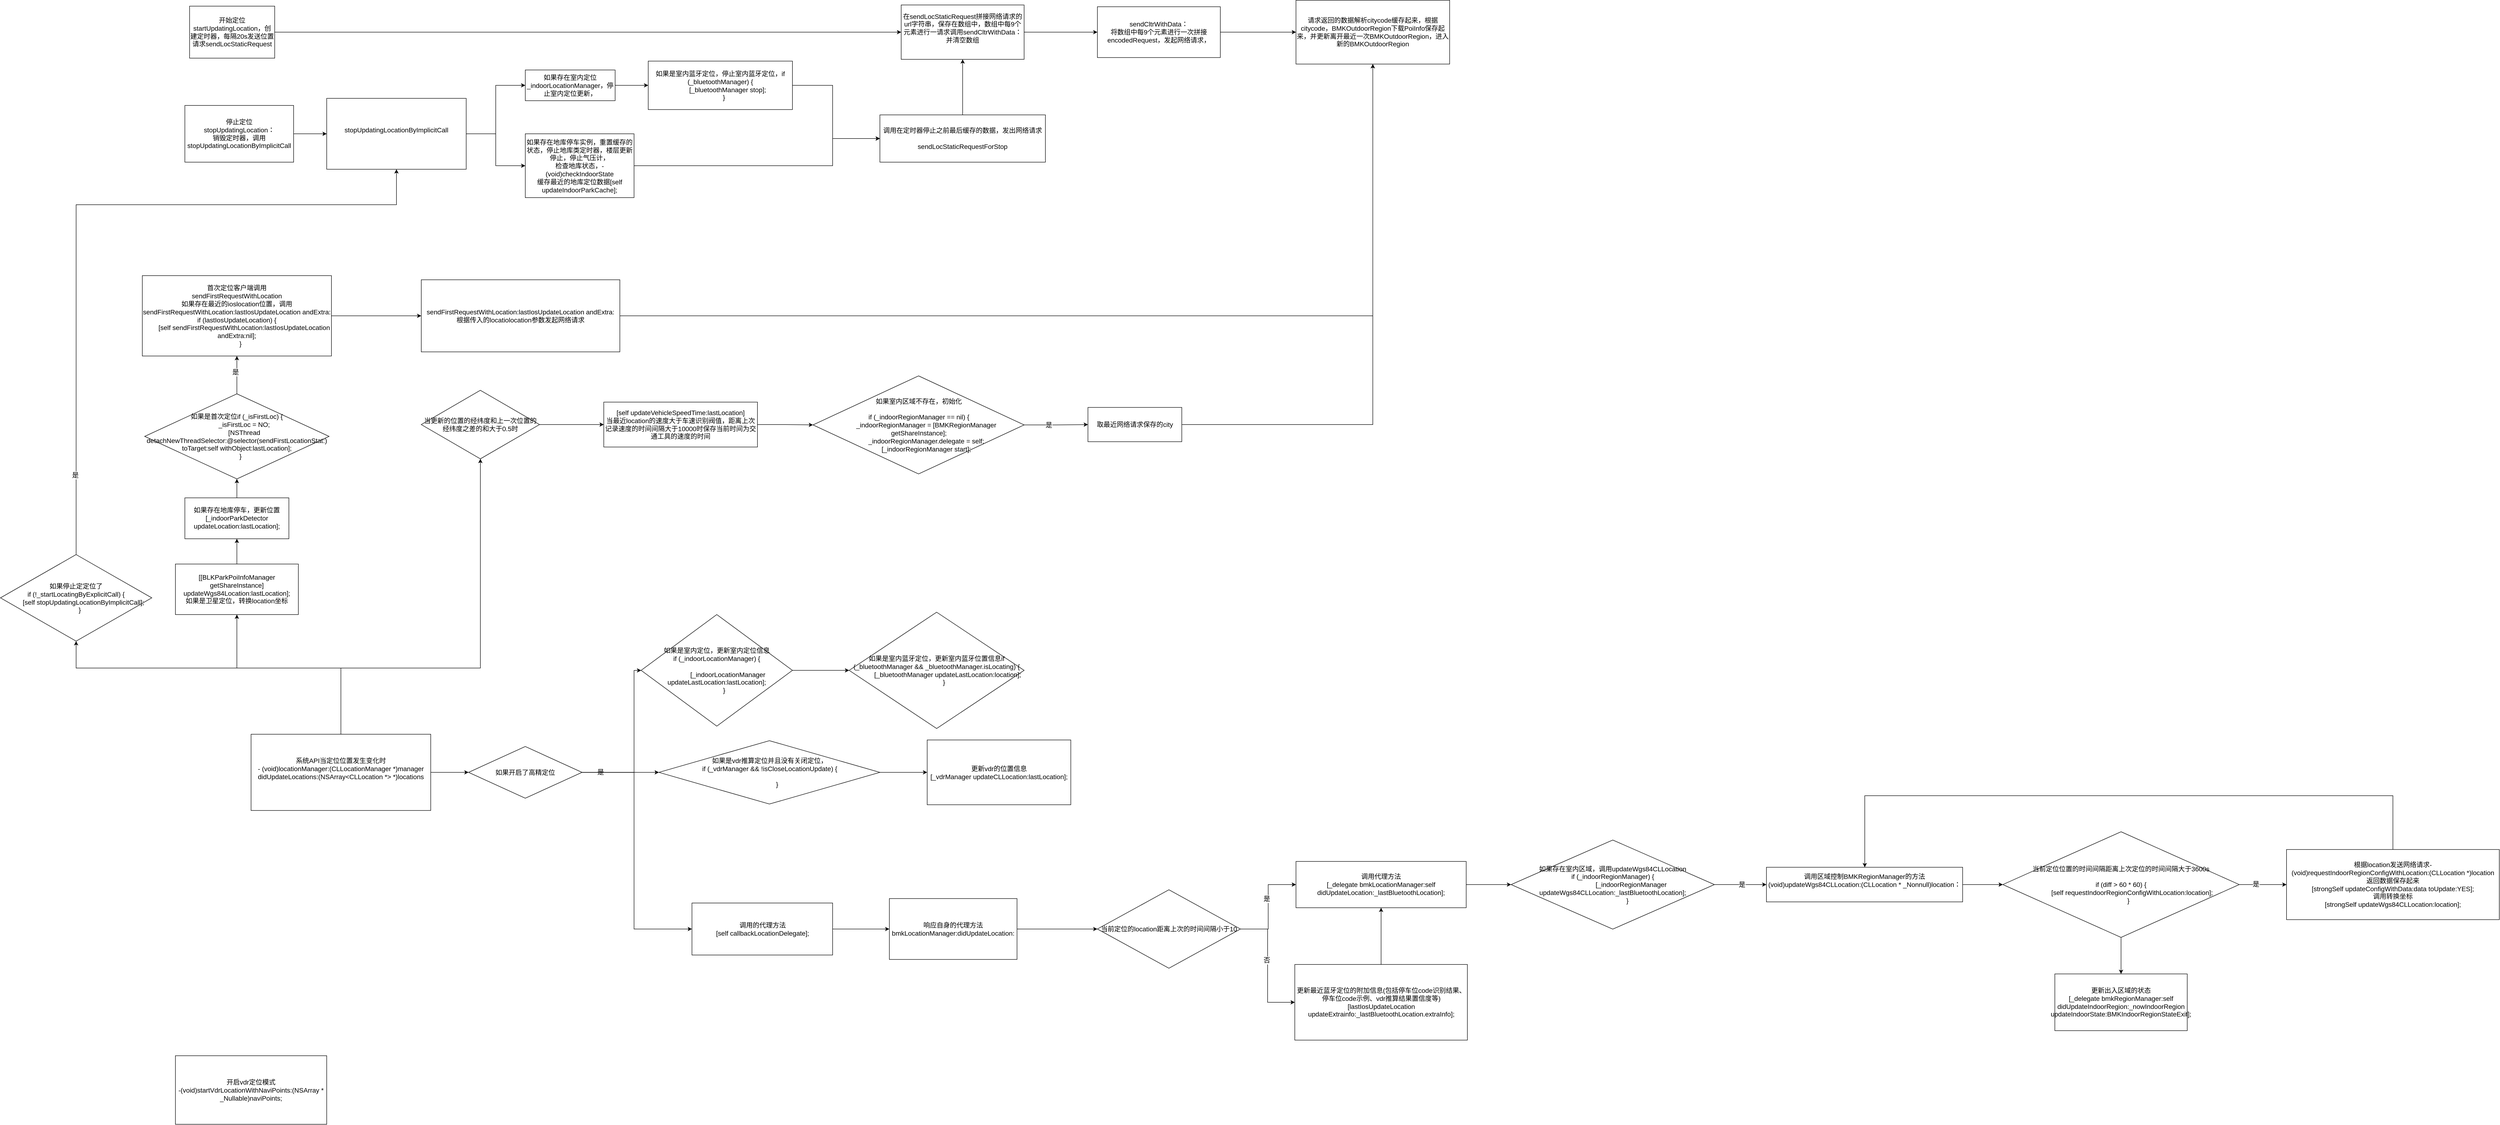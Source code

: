 <mxfile version="20.4.0" type="github">
  <diagram id="C5RBs43oDa-KdzZeNtuy" name="Page-1">
    <mxGraphModel dx="1914" dy="681" grid="1" gridSize="10" guides="1" tooltips="1" connect="1" arrows="1" fold="1" page="1" pageScale="1" pageWidth="827" pageHeight="1169" math="0" shadow="0">
      <root>
        <mxCell id="WIyWlLk6GJQsqaUBKTNV-0" />
        <mxCell id="WIyWlLk6GJQsqaUBKTNV-1" parent="WIyWlLk6GJQsqaUBKTNV-0" />
        <mxCell id="EPskbmEzv3JA4iDegfrs-3" value="" style="edgeStyle=orthogonalEdgeStyle;rounded=0;orthogonalLoop=1;jettySize=auto;html=1;" edge="1" parent="WIyWlLk6GJQsqaUBKTNV-1" source="EPskbmEzv3JA4iDegfrs-0" target="EPskbmEzv3JA4iDegfrs-2">
          <mxGeometry relative="1" as="geometry" />
        </mxCell>
        <mxCell id="EPskbmEzv3JA4iDegfrs-0" value="开始定位startUpdatingLocation，创建定时器，每隔20s发送位置请求sendLocStaticRequest" style="rounded=0;whiteSpace=wrap;fontSize=14;" vertex="1" parent="WIyWlLk6GJQsqaUBKTNV-1">
          <mxGeometry x="40" y="180" width="180" height="110" as="geometry" />
        </mxCell>
        <mxCell id="EPskbmEzv3JA4iDegfrs-19" value="" style="edgeStyle=orthogonalEdgeStyle;rounded=0;orthogonalLoop=1;jettySize=auto;html=1;fontSize=14;" edge="1" parent="WIyWlLk6GJQsqaUBKTNV-1" source="EPskbmEzv3JA4iDegfrs-2" target="EPskbmEzv3JA4iDegfrs-18">
          <mxGeometry relative="1" as="geometry" />
        </mxCell>
        <mxCell id="EPskbmEzv3JA4iDegfrs-2" value="在sendLocStaticRequest拼接网络请求的url字符串，保存在数组中，数组中每9个元素进行一请求调用sendCltrWithData：并清空数组&#xa;" style="whiteSpace=wrap;rounded=0;fontSize=14;" vertex="1" parent="WIyWlLk6GJQsqaUBKTNV-1">
          <mxGeometry x="1545" y="177.5" width="260" height="115" as="geometry" />
        </mxCell>
        <mxCell id="EPskbmEzv3JA4iDegfrs-7" value="" style="edgeStyle=orthogonalEdgeStyle;rounded=0;orthogonalLoop=1;jettySize=auto;html=1;fontSize=14;" edge="1" parent="WIyWlLk6GJQsqaUBKTNV-1" source="EPskbmEzv3JA4iDegfrs-4" target="EPskbmEzv3JA4iDegfrs-6">
          <mxGeometry relative="1" as="geometry" />
        </mxCell>
        <mxCell id="EPskbmEzv3JA4iDegfrs-4" value="停止定位&#xa;stopUpdatingLocation：&#xa;销毁定时器，调用stopUpdatingLocationByImplicitCall" style="rounded=0;whiteSpace=wrap;fontSize=14;" vertex="1" parent="WIyWlLk6GJQsqaUBKTNV-1">
          <mxGeometry x="30" y="390" width="230" height="120" as="geometry" />
        </mxCell>
        <mxCell id="EPskbmEzv3JA4iDegfrs-9" value="" style="edgeStyle=orthogonalEdgeStyle;rounded=0;orthogonalLoop=1;jettySize=auto;html=1;fontSize=14;" edge="1" parent="WIyWlLk6GJQsqaUBKTNV-1" source="EPskbmEzv3JA4iDegfrs-6" target="EPskbmEzv3JA4iDegfrs-8">
          <mxGeometry relative="1" as="geometry" />
        </mxCell>
        <mxCell id="EPskbmEzv3JA4iDegfrs-13" value="" style="edgeStyle=orthogonalEdgeStyle;rounded=0;orthogonalLoop=1;jettySize=auto;html=1;fontSize=14;" edge="1" parent="WIyWlLk6GJQsqaUBKTNV-1" source="EPskbmEzv3JA4iDegfrs-6" target="EPskbmEzv3JA4iDegfrs-12">
          <mxGeometry relative="1" as="geometry" />
        </mxCell>
        <mxCell id="EPskbmEzv3JA4iDegfrs-6" value="stopUpdatingLocationByImplicitCall&#xa;" style="whiteSpace=wrap;fontSize=14;rounded=0;" vertex="1" parent="WIyWlLk6GJQsqaUBKTNV-1">
          <mxGeometry x="330" y="375" width="295" height="150" as="geometry" />
        </mxCell>
        <mxCell id="EPskbmEzv3JA4iDegfrs-11" value="" style="edgeStyle=orthogonalEdgeStyle;rounded=0;orthogonalLoop=1;jettySize=auto;html=1;fontSize=14;" edge="1" parent="WIyWlLk6GJQsqaUBKTNV-1" source="EPskbmEzv3JA4iDegfrs-8" target="EPskbmEzv3JA4iDegfrs-10">
          <mxGeometry relative="1" as="geometry" />
        </mxCell>
        <mxCell id="EPskbmEzv3JA4iDegfrs-8" value="如果存在室内定位_indoorLocationManager，停止室内定位更新，" style="whiteSpace=wrap;html=1;fontSize=14;rounded=0;" vertex="1" parent="WIyWlLk6GJQsqaUBKTNV-1">
          <mxGeometry x="750" y="315" width="190" height="65" as="geometry" />
        </mxCell>
        <mxCell id="EPskbmEzv3JA4iDegfrs-17" style="edgeStyle=orthogonalEdgeStyle;rounded=0;orthogonalLoop=1;jettySize=auto;html=1;entryX=0;entryY=0.5;entryDx=0;entryDy=0;fontSize=14;" edge="1" parent="WIyWlLk6GJQsqaUBKTNV-1" source="EPskbmEzv3JA4iDegfrs-10" target="EPskbmEzv3JA4iDegfrs-14">
          <mxGeometry relative="1" as="geometry">
            <Array as="points">
              <mxPoint x="1400" y="348" />
              <mxPoint x="1400" y="460" />
            </Array>
          </mxGeometry>
        </mxCell>
        <mxCell id="EPskbmEzv3JA4iDegfrs-10" value="如果是室内蓝牙定位，停止室内蓝牙定位，if (_bluetoothManager) {&lt;br style=&quot;padding: 0px; margin: 0px;&quot;&gt;&amp;nbsp; &amp;nbsp; &amp;nbsp; &amp;nbsp; [_bluetoothManager stop];&lt;br style=&quot;padding: 0px; margin: 0px;&quot;&gt;&amp;nbsp; &amp;nbsp; }" style="whiteSpace=wrap;html=1;fontSize=14;rounded=0;" vertex="1" parent="WIyWlLk6GJQsqaUBKTNV-1">
          <mxGeometry x="1010" y="296.25" width="305" height="102.5" as="geometry" />
        </mxCell>
        <mxCell id="EPskbmEzv3JA4iDegfrs-16" style="edgeStyle=orthogonalEdgeStyle;rounded=0;orthogonalLoop=1;jettySize=auto;html=1;entryX=0;entryY=0.5;entryDx=0;entryDy=0;fontSize=14;" edge="1" parent="WIyWlLk6GJQsqaUBKTNV-1" source="EPskbmEzv3JA4iDegfrs-12" target="EPskbmEzv3JA4iDegfrs-14">
          <mxGeometry relative="1" as="geometry">
            <Array as="points">
              <mxPoint x="1400" y="518" />
              <mxPoint x="1400" y="460" />
            </Array>
          </mxGeometry>
        </mxCell>
        <mxCell id="EPskbmEzv3JA4iDegfrs-12" value="如果存在地库停车实例，重置缓存的状态，停止地库类定时器，楼层更新停止，停止气压计，&#xa;检查地库状态，-(void)checkIndoorState&#xa;缓存最近的地库定位数据[self updateIndoorParkCache];" style="whiteSpace=wrap;fontSize=14;rounded=0;" vertex="1" parent="WIyWlLk6GJQsqaUBKTNV-1">
          <mxGeometry x="750" y="450" width="230" height="135" as="geometry" />
        </mxCell>
        <mxCell id="EPskbmEzv3JA4iDegfrs-20" style="edgeStyle=orthogonalEdgeStyle;rounded=0;orthogonalLoop=1;jettySize=auto;html=1;fontSize=14;" edge="1" parent="WIyWlLk6GJQsqaUBKTNV-1" source="EPskbmEzv3JA4iDegfrs-14" target="EPskbmEzv3JA4iDegfrs-2">
          <mxGeometry relative="1" as="geometry" />
        </mxCell>
        <mxCell id="EPskbmEzv3JA4iDegfrs-14" value="调用在定时器停止之前最后缓存的数据，发出网络请求&#xa;&#xa;sendLocStaticRequestForStop" style="whiteSpace=wrap;fontSize=14;rounded=0;" vertex="1" parent="WIyWlLk6GJQsqaUBKTNV-1">
          <mxGeometry x="1500" y="410" width="350" height="100" as="geometry" />
        </mxCell>
        <mxCell id="EPskbmEzv3JA4iDegfrs-25" value="" style="edgeStyle=orthogonalEdgeStyle;rounded=0;orthogonalLoop=1;jettySize=auto;html=1;fontSize=14;" edge="1" parent="WIyWlLk6GJQsqaUBKTNV-1" source="EPskbmEzv3JA4iDegfrs-18" target="EPskbmEzv3JA4iDegfrs-24">
          <mxGeometry relative="1" as="geometry" />
        </mxCell>
        <mxCell id="EPskbmEzv3JA4iDegfrs-18" value="sendCltrWithData：&#xa;将数组中每9个元素进行一次拼接encodedRequest，发起网络请求，" style="whiteSpace=wrap;fontSize=14;rounded=0;" vertex="1" parent="WIyWlLk6GJQsqaUBKTNV-1">
          <mxGeometry x="1960" y="181.25" width="260" height="107.5" as="geometry" />
        </mxCell>
        <mxCell id="EPskbmEzv3JA4iDegfrs-23" value="" style="edgeStyle=orthogonalEdgeStyle;rounded=0;orthogonalLoop=1;jettySize=auto;html=1;fontSize=14;" edge="1" parent="WIyWlLk6GJQsqaUBKTNV-1" source="EPskbmEzv3JA4iDegfrs-21" target="EPskbmEzv3JA4iDegfrs-22">
          <mxGeometry relative="1" as="geometry" />
        </mxCell>
        <mxCell id="EPskbmEzv3JA4iDegfrs-21" value="首次定位客户端调用&#xa;sendFirstRequestWithLocation&#xa;如果存在最近的ioslocation位置，调用sendFirstRequestWithLocation:lastIosUpdateLocation andExtra:&#xa;if (lastIosUpdateLocation) {&#xa;        [self sendFirstRequestWithLocation:lastIosUpdateLocation andExtra:nil];&#xa;    }" style="rounded=0;whiteSpace=wrap;fontSize=14;" vertex="1" parent="WIyWlLk6GJQsqaUBKTNV-1">
          <mxGeometry x="-60" y="750" width="400" height="170" as="geometry" />
        </mxCell>
        <mxCell id="EPskbmEzv3JA4iDegfrs-26" style="edgeStyle=orthogonalEdgeStyle;rounded=0;orthogonalLoop=1;jettySize=auto;html=1;fontSize=14;entryX=0.5;entryY=1;entryDx=0;entryDy=0;" edge="1" parent="WIyWlLk6GJQsqaUBKTNV-1" source="EPskbmEzv3JA4iDegfrs-22" target="EPskbmEzv3JA4iDegfrs-24">
          <mxGeometry relative="1" as="geometry">
            <mxPoint x="2140" y="320" as="targetPoint" />
          </mxGeometry>
        </mxCell>
        <mxCell id="EPskbmEzv3JA4iDegfrs-22" value="sendFirstRequestWithLocation:lastIosUpdateLocation andExtra:&lt;br&gt;根据传入的locatiolocation参数发起网络请求" style="whiteSpace=wrap;html=1;fontSize=14;rounded=0;" vertex="1" parent="WIyWlLk6GJQsqaUBKTNV-1">
          <mxGeometry x="530" y="758.75" width="420" height="152.5" as="geometry" />
        </mxCell>
        <mxCell id="EPskbmEzv3JA4iDegfrs-24" value="请求返回的数据解析citycode缓存起来，根据citycode，BMKOutdoorRegion下载PoiInfo保存起来，并更新离开最近一次BMKOutdoorRegion，进入新的BMKOutdoorRegion" style="whiteSpace=wrap;html=1;fontSize=14;rounded=0;" vertex="1" parent="WIyWlLk6GJQsqaUBKTNV-1">
          <mxGeometry x="2380" y="167.5" width="325" height="135" as="geometry" />
        </mxCell>
        <mxCell id="EPskbmEzv3JA4iDegfrs-31" value="" style="edgeStyle=orthogonalEdgeStyle;rounded=0;orthogonalLoop=1;jettySize=auto;html=1;fontSize=14;" edge="1" parent="WIyWlLk6GJQsqaUBKTNV-1" source="EPskbmEzv3JA4iDegfrs-27" target="EPskbmEzv3JA4iDegfrs-30">
          <mxGeometry relative="1" as="geometry">
            <Array as="points">
              <mxPoint x="360" y="1580" />
              <mxPoint x="655" y="1580" />
            </Array>
          </mxGeometry>
        </mxCell>
        <mxCell id="EPskbmEzv3JA4iDegfrs-44" value="" style="edgeStyle=orthogonalEdgeStyle;rounded=0;orthogonalLoop=1;jettySize=auto;html=1;fontSize=14;" edge="1" parent="WIyWlLk6GJQsqaUBKTNV-1" source="EPskbmEzv3JA4iDegfrs-27" target="EPskbmEzv3JA4iDegfrs-43">
          <mxGeometry relative="1" as="geometry">
            <Array as="points">
              <mxPoint x="360" y="1580" />
              <mxPoint x="140" y="1580" />
            </Array>
          </mxGeometry>
        </mxCell>
        <mxCell id="EPskbmEzv3JA4iDegfrs-61" value="" style="edgeStyle=orthogonalEdgeStyle;rounded=0;orthogonalLoop=1;jettySize=auto;html=1;fontSize=14;" edge="1" parent="WIyWlLk6GJQsqaUBKTNV-1" source="EPskbmEzv3JA4iDegfrs-27" target="EPskbmEzv3JA4iDegfrs-60">
          <mxGeometry relative="1" as="geometry">
            <Array as="points">
              <mxPoint x="360" y="1580" />
              <mxPoint x="-200" y="1580" />
            </Array>
          </mxGeometry>
        </mxCell>
        <mxCell id="EPskbmEzv3JA4iDegfrs-67" value="" style="edgeStyle=orthogonalEdgeStyle;rounded=0;orthogonalLoop=1;jettySize=auto;html=1;fontSize=14;" edge="1" parent="WIyWlLk6GJQsqaUBKTNV-1" source="EPskbmEzv3JA4iDegfrs-27" target="EPskbmEzv3JA4iDegfrs-66">
          <mxGeometry relative="1" as="geometry" />
        </mxCell>
        <mxCell id="EPskbmEzv3JA4iDegfrs-27" value="系统API当定位位置发生变化时&#xa;- (void)locationManager:(CLLocationManager *)manager didUpdateLocations:(NSArray&lt;CLLocation *&gt; *)locations&#xa;" style="rounded=0;whiteSpace=wrap;fontSize=14;" vertex="1" parent="WIyWlLk6GJQsqaUBKTNV-1">
          <mxGeometry x="170" y="1720" width="380" height="161.25" as="geometry" />
        </mxCell>
        <mxCell id="EPskbmEzv3JA4iDegfrs-35" value="" style="edgeStyle=orthogonalEdgeStyle;rounded=0;orthogonalLoop=1;jettySize=auto;html=1;fontSize=14;" edge="1" parent="WIyWlLk6GJQsqaUBKTNV-1" source="EPskbmEzv3JA4iDegfrs-30" target="EPskbmEzv3JA4iDegfrs-34">
          <mxGeometry relative="1" as="geometry" />
        </mxCell>
        <mxCell id="EPskbmEzv3JA4iDegfrs-30" value="当更新的位置的经纬度和上一次位置的经纬度之差的和大于0.5时" style="rhombus;whiteSpace=wrap;html=1;fontSize=14;rounded=0;" vertex="1" parent="WIyWlLk6GJQsqaUBKTNV-1">
          <mxGeometry x="530" y="992.5" width="250" height="145" as="geometry" />
        </mxCell>
        <mxCell id="EPskbmEzv3JA4iDegfrs-40" value="" style="edgeStyle=orthogonalEdgeStyle;rounded=0;orthogonalLoop=1;jettySize=auto;html=1;fontSize=14;" edge="1" parent="WIyWlLk6GJQsqaUBKTNV-1" source="EPskbmEzv3JA4iDegfrs-34" target="EPskbmEzv3JA4iDegfrs-39">
          <mxGeometry relative="1" as="geometry" />
        </mxCell>
        <mxCell id="EPskbmEzv3JA4iDegfrs-34" value="[self updateVehicleSpeedTime:lastLocation]&#xa;当最近location的速度大于车速识别阀值，距离上次记录速度的时间间隔大于10000时保存当前时间为交通工具的速度的时间" style="whiteSpace=wrap;fontSize=14;rounded=0;" vertex="1" parent="WIyWlLk6GJQsqaUBKTNV-1">
          <mxGeometry x="916" y="1017.5" width="325" height="95" as="geometry" />
        </mxCell>
        <mxCell id="EPskbmEzv3JA4iDegfrs-38" style="edgeStyle=orthogonalEdgeStyle;rounded=0;orthogonalLoop=1;jettySize=auto;html=1;entryX=0.5;entryY=1;entryDx=0;entryDy=0;fontSize=14;" edge="1" parent="WIyWlLk6GJQsqaUBKTNV-1" source="EPskbmEzv3JA4iDegfrs-36" target="EPskbmEzv3JA4iDegfrs-24">
          <mxGeometry relative="1" as="geometry" />
        </mxCell>
        <mxCell id="EPskbmEzv3JA4iDegfrs-36" value="取最近网络请求保存的city" style="whiteSpace=wrap;html=1;fontSize=14;rounded=0;" vertex="1" parent="WIyWlLk6GJQsqaUBKTNV-1">
          <mxGeometry x="1940" y="1028.75" width="198.5" height="72.5" as="geometry" />
        </mxCell>
        <mxCell id="EPskbmEzv3JA4iDegfrs-41" style="edgeStyle=orthogonalEdgeStyle;rounded=0;orthogonalLoop=1;jettySize=auto;html=1;fontSize=14;" edge="1" parent="WIyWlLk6GJQsqaUBKTNV-1" source="EPskbmEzv3JA4iDegfrs-39" target="EPskbmEzv3JA4iDegfrs-36">
          <mxGeometry relative="1" as="geometry" />
        </mxCell>
        <mxCell id="EPskbmEzv3JA4iDegfrs-42" value="是" style="edgeLabel;html=1;align=center;verticalAlign=middle;resizable=0;points=[];fontSize=14;" vertex="1" connectable="0" parent="EPskbmEzv3JA4iDegfrs-41">
          <mxGeometry x="-0.238" relative="1" as="geometry">
            <mxPoint as="offset" />
          </mxGeometry>
        </mxCell>
        <mxCell id="EPskbmEzv3JA4iDegfrs-39" value="如果室内区域不存在，初始化&#xa;&#xa;if (_indoorRegionManager == nil) {&#xa;        _indoorRegionManager = [BMKRegionManager getShareInstance];&#xa;        _indoorRegionManager.delegate = self;&#xa;        [_indoorRegionManager start];" style="rhombus;whiteSpace=wrap;fontSize=14;rounded=0;" vertex="1" parent="WIyWlLk6GJQsqaUBKTNV-1">
          <mxGeometry x="1358.5" y="962" width="446.5" height="207.5" as="geometry" />
        </mxCell>
        <mxCell id="EPskbmEzv3JA4iDegfrs-55" style="edgeStyle=orthogonalEdgeStyle;rounded=0;orthogonalLoop=1;jettySize=auto;html=1;fontSize=14;" edge="1" parent="WIyWlLk6GJQsqaUBKTNV-1" source="EPskbmEzv3JA4iDegfrs-43" target="EPskbmEzv3JA4iDegfrs-52">
          <mxGeometry relative="1" as="geometry" />
        </mxCell>
        <mxCell id="EPskbmEzv3JA4iDegfrs-43" value="[[BLKParkPoiInfoManager getShareInstance] updateWgs84Location:lastLocation];&#xa;如果是卫星定位，转换location坐标" style="whiteSpace=wrap;fontSize=14;rounded=0;" vertex="1" parent="WIyWlLk6GJQsqaUBKTNV-1">
          <mxGeometry x="10" y="1360" width="260" height="106.88" as="geometry" />
        </mxCell>
        <mxCell id="EPskbmEzv3JA4iDegfrs-58" value="" style="edgeStyle=orthogonalEdgeStyle;rounded=0;orthogonalLoop=1;jettySize=auto;html=1;fontSize=14;" edge="1" parent="WIyWlLk6GJQsqaUBKTNV-1" source="EPskbmEzv3JA4iDegfrs-52" target="EPskbmEzv3JA4iDegfrs-57">
          <mxGeometry relative="1" as="geometry" />
        </mxCell>
        <mxCell id="EPskbmEzv3JA4iDegfrs-52" value="如果存在地库停车，更新位置[_indoorParkDetector updateLocation:lastLocation];" style="whiteSpace=wrap;fontSize=14;rounded=0;" vertex="1" parent="WIyWlLk6GJQsqaUBKTNV-1">
          <mxGeometry x="30" y="1220" width="220" height="86.56" as="geometry" />
        </mxCell>
        <mxCell id="EPskbmEzv3JA4iDegfrs-59" style="edgeStyle=orthogonalEdgeStyle;rounded=0;orthogonalLoop=1;jettySize=auto;html=1;entryX=0.5;entryY=1;entryDx=0;entryDy=0;fontSize=14;" edge="1" parent="WIyWlLk6GJQsqaUBKTNV-1" source="EPskbmEzv3JA4iDegfrs-57" target="EPskbmEzv3JA4iDegfrs-21">
          <mxGeometry relative="1" as="geometry" />
        </mxCell>
        <mxCell id="EPskbmEzv3JA4iDegfrs-108" value="是" style="edgeLabel;html=1;align=center;verticalAlign=middle;resizable=0;points=[];fontSize=14;" vertex="1" connectable="0" parent="EPskbmEzv3JA4iDegfrs-59">
          <mxGeometry x="0.159" y="3" relative="1" as="geometry">
            <mxPoint as="offset" />
          </mxGeometry>
        </mxCell>
        <mxCell id="EPskbmEzv3JA4iDegfrs-57" value="如果是首次定位if (_isFirstLoc) {&#xa;        _isFirstLoc = NO;&#xa;        [NSThread detachNewThreadSelector:@selector(sendFirstLocationStat:) toTarget:self withObject:lastLocation];&#xa;    }" style="rhombus;whiteSpace=wrap;fontSize=14;rounded=0;" vertex="1" parent="WIyWlLk6GJQsqaUBKTNV-1">
          <mxGeometry x="-55" y="1000" width="390" height="180" as="geometry" />
        </mxCell>
        <mxCell id="EPskbmEzv3JA4iDegfrs-62" style="edgeStyle=orthogonalEdgeStyle;rounded=0;orthogonalLoop=1;jettySize=auto;html=1;fontSize=14;entryX=0.5;entryY=1;entryDx=0;entryDy=0;exitX=0.5;exitY=0;exitDx=0;exitDy=0;" edge="1" parent="WIyWlLk6GJQsqaUBKTNV-1" source="EPskbmEzv3JA4iDegfrs-60" target="EPskbmEzv3JA4iDegfrs-6">
          <mxGeometry relative="1" as="geometry">
            <mxPoint x="-150" y="450" as="targetPoint" />
            <mxPoint x="-200" y="1380" as="sourcePoint" />
            <Array as="points">
              <mxPoint x="-200" y="600" />
              <mxPoint x="478" y="600" />
            </Array>
          </mxGeometry>
        </mxCell>
        <mxCell id="EPskbmEzv3JA4iDegfrs-63" value="是" style="edgeLabel;html=1;align=center;verticalAlign=middle;resizable=0;points=[];fontSize=14;" vertex="1" connectable="0" parent="EPskbmEzv3JA4iDegfrs-62">
          <mxGeometry x="-0.774" y="2" relative="1" as="geometry">
            <mxPoint as="offset" />
          </mxGeometry>
        </mxCell>
        <mxCell id="EPskbmEzv3JA4iDegfrs-60" value="如果停止定定位了&#xa;if (!_startLocatingByExplicitCall) {&#xa;        [self stopUpdatingLocationByImplicitCall];&#xa;    }" style="rhombus;whiteSpace=wrap;fontSize=14;rounded=0;" vertex="1" parent="WIyWlLk6GJQsqaUBKTNV-1">
          <mxGeometry x="-360" y="1340" width="320" height="183.11" as="geometry" />
        </mxCell>
        <mxCell id="EPskbmEzv3JA4iDegfrs-68" style="edgeStyle=orthogonalEdgeStyle;rounded=0;orthogonalLoop=1;jettySize=auto;html=1;fontSize=14;" edge="1" parent="WIyWlLk6GJQsqaUBKTNV-1" source="EPskbmEzv3JA4iDegfrs-66" target="EPskbmEzv3JA4iDegfrs-71">
          <mxGeometry relative="1" as="geometry">
            <mxPoint x="1080" y="1695.0" as="targetPoint" />
            <Array as="points">
              <mxPoint x="980" y="1801" />
              <mxPoint x="980" y="1585" />
            </Array>
          </mxGeometry>
        </mxCell>
        <mxCell id="EPskbmEzv3JA4iDegfrs-70" value="是" style="edgeLabel;html=1;align=center;verticalAlign=middle;resizable=0;points=[];fontSize=14;" vertex="1" connectable="0" parent="EPskbmEzv3JA4iDegfrs-68">
          <mxGeometry x="-0.775" y="1" relative="1" as="geometry">
            <mxPoint as="offset" />
          </mxGeometry>
        </mxCell>
        <mxCell id="EPskbmEzv3JA4iDegfrs-76" value="" style="edgeStyle=orthogonalEdgeStyle;rounded=0;orthogonalLoop=1;jettySize=auto;html=1;fontSize=14;" edge="1" parent="WIyWlLk6GJQsqaUBKTNV-1" source="EPskbmEzv3JA4iDegfrs-66" target="EPskbmEzv3JA4iDegfrs-75">
          <mxGeometry relative="1" as="geometry" />
        </mxCell>
        <mxCell id="EPskbmEzv3JA4iDegfrs-81" value="" style="edgeStyle=orthogonalEdgeStyle;rounded=0;orthogonalLoop=1;jettySize=auto;html=1;fontSize=14;entryX=0;entryY=0.5;entryDx=0;entryDy=0;" edge="1" parent="WIyWlLk6GJQsqaUBKTNV-1" source="EPskbmEzv3JA4iDegfrs-66" target="EPskbmEzv3JA4iDegfrs-80">
          <mxGeometry relative="1" as="geometry">
            <Array as="points">
              <mxPoint x="980" y="1801" />
              <mxPoint x="980" y="2132" />
            </Array>
          </mxGeometry>
        </mxCell>
        <mxCell id="EPskbmEzv3JA4iDegfrs-66" value="如果开启了高精定位" style="rhombus;whiteSpace=wrap;fontSize=14;rounded=0;" vertex="1" parent="WIyWlLk6GJQsqaUBKTNV-1">
          <mxGeometry x="630" y="1745.93" width="240" height="109.38" as="geometry" />
        </mxCell>
        <mxCell id="EPskbmEzv3JA4iDegfrs-73" value="" style="edgeStyle=orthogonalEdgeStyle;rounded=0;orthogonalLoop=1;jettySize=auto;html=1;fontSize=14;" edge="1" parent="WIyWlLk6GJQsqaUBKTNV-1" source="EPskbmEzv3JA4iDegfrs-71" target="EPskbmEzv3JA4iDegfrs-72">
          <mxGeometry relative="1" as="geometry" />
        </mxCell>
        <mxCell id="EPskbmEzv3JA4iDegfrs-71" value="如果是室内定位，更新室内定位信息&#xa;if (_indoorLocationManager) {&#xa;            &#xa;            [_indoorLocationManager updateLastLocation:lastLocation];&#xa;        }" style="rhombus;whiteSpace=wrap;fontSize=14;" vertex="1" parent="WIyWlLk6GJQsqaUBKTNV-1">
          <mxGeometry x="995" y="1466.88" width="320" height="236" as="geometry" />
        </mxCell>
        <mxCell id="EPskbmEzv3JA4iDegfrs-72" value="如果是室内蓝牙定位，更新室内蓝牙位置信息if (_bluetoothManager &amp;&amp; _bluetoothManager.isLocating) {&#xa;            [_bluetoothManager updateLastLocation:location];&#xa;        }" style="rhombus;whiteSpace=wrap;fontSize=14;" vertex="1" parent="WIyWlLk6GJQsqaUBKTNV-1">
          <mxGeometry x="1435" y="1461.88" width="370" height="246" as="geometry" />
        </mxCell>
        <mxCell id="EPskbmEzv3JA4iDegfrs-79" value="" style="edgeStyle=orthogonalEdgeStyle;rounded=0;orthogonalLoop=1;jettySize=auto;html=1;fontSize=14;" edge="1" parent="WIyWlLk6GJQsqaUBKTNV-1" source="EPskbmEzv3JA4iDegfrs-75" target="EPskbmEzv3JA4iDegfrs-78">
          <mxGeometry relative="1" as="geometry" />
        </mxCell>
        <mxCell id="EPskbmEzv3JA4iDegfrs-75" value="如果是vdr推算定位并且没有关闭定位，&#xa;if (_vdrManager &amp;&amp; !isCloseLocationUpdate) {&#xa;            &#xa;        }" style="rhombus;whiteSpace=wrap;fontSize=14;rounded=0;" vertex="1" parent="WIyWlLk6GJQsqaUBKTNV-1">
          <mxGeometry x="1032.5" y="1733.59" width="467.5" height="134.07" as="geometry" />
        </mxCell>
        <mxCell id="EPskbmEzv3JA4iDegfrs-78" value="更新vdr的位置信息&#xa;[_vdrManager updateCLLocation:lastLocation];" style="whiteSpace=wrap;fontSize=14;rounded=0;" vertex="1" parent="WIyWlLk6GJQsqaUBKTNV-1">
          <mxGeometry x="1600" y="1732.11" width="303.75" height="137.03" as="geometry" />
        </mxCell>
        <mxCell id="EPskbmEzv3JA4iDegfrs-83" value="" style="edgeStyle=orthogonalEdgeStyle;rounded=0;orthogonalLoop=1;jettySize=auto;html=1;fontSize=14;" edge="1" parent="WIyWlLk6GJQsqaUBKTNV-1" source="EPskbmEzv3JA4iDegfrs-80" target="EPskbmEzv3JA4iDegfrs-82">
          <mxGeometry relative="1" as="geometry" />
        </mxCell>
        <mxCell id="EPskbmEzv3JA4iDegfrs-80" value="调用的代理方法&#xa;[self callbackLocationDelegate];" style="whiteSpace=wrap;fontSize=14;rounded=0;" vertex="1" parent="WIyWlLk6GJQsqaUBKTNV-1">
          <mxGeometry x="1102.5" y="2076.97" width="297.5" height="110" as="geometry" />
        </mxCell>
        <mxCell id="EPskbmEzv3JA4iDegfrs-85" value="" style="edgeStyle=orthogonalEdgeStyle;rounded=0;orthogonalLoop=1;jettySize=auto;html=1;fontSize=14;entryX=0;entryY=0.5;entryDx=0;entryDy=0;" edge="1" parent="WIyWlLk6GJQsqaUBKTNV-1" source="EPskbmEzv3JA4iDegfrs-82" target="EPskbmEzv3JA4iDegfrs-86">
          <mxGeometry relative="1" as="geometry">
            <mxPoint x="1960.091" y="2116.059" as="targetPoint" />
          </mxGeometry>
        </mxCell>
        <mxCell id="EPskbmEzv3JA4iDegfrs-82" value="响应自身的代理方法&#xa;bmkLocationManager:didUpdateLocation:" style="whiteSpace=wrap;fontSize=14;rounded=0;" vertex="1" parent="WIyWlLk6GJQsqaUBKTNV-1">
          <mxGeometry x="1520" y="2067.59" width="270" height="128.75" as="geometry" />
        </mxCell>
        <mxCell id="EPskbmEzv3JA4iDegfrs-90" value="" style="edgeStyle=orthogonalEdgeStyle;rounded=0;orthogonalLoop=1;jettySize=auto;html=1;fontSize=14;" edge="1" parent="WIyWlLk6GJQsqaUBKTNV-1" source="EPskbmEzv3JA4iDegfrs-86" target="EPskbmEzv3JA4iDegfrs-89">
          <mxGeometry relative="1" as="geometry" />
        </mxCell>
        <mxCell id="EPskbmEzv3JA4iDegfrs-91" value="是" style="edgeLabel;html=1;align=center;verticalAlign=middle;resizable=0;points=[];fontSize=14;" vertex="1" connectable="0" parent="EPskbmEzv3JA4iDegfrs-90">
          <mxGeometry x="0.161" y="4" relative="1" as="geometry">
            <mxPoint as="offset" />
          </mxGeometry>
        </mxCell>
        <mxCell id="EPskbmEzv3JA4iDegfrs-110" value="" style="edgeStyle=orthogonalEdgeStyle;rounded=0;orthogonalLoop=1;jettySize=auto;html=1;fontSize=14;" edge="1" parent="WIyWlLk6GJQsqaUBKTNV-1" source="EPskbmEzv3JA4iDegfrs-86" target="EPskbmEzv3JA4iDegfrs-109">
          <mxGeometry relative="1" as="geometry" />
        </mxCell>
        <mxCell id="EPskbmEzv3JA4iDegfrs-112" value="否" style="edgeLabel;html=1;align=center;verticalAlign=middle;resizable=0;points=[];fontSize=14;" vertex="1" connectable="0" parent="EPskbmEzv3JA4iDegfrs-110">
          <mxGeometry x="-0.084" y="-2" relative="1" as="geometry">
            <mxPoint as="offset" />
          </mxGeometry>
        </mxCell>
        <mxCell id="EPskbmEzv3JA4iDegfrs-86" value="当前定位的location距离上次的时间间隔小于10" style="rhombus;whiteSpace=wrap;fontSize=14;rounded=0;" vertex="1" parent="WIyWlLk6GJQsqaUBKTNV-1">
          <mxGeometry x="1960" y="2048.99" width="302.5" height="165.94" as="geometry" />
        </mxCell>
        <mxCell id="EPskbmEzv3JA4iDegfrs-95" value="" style="edgeStyle=orthogonalEdgeStyle;rounded=0;orthogonalLoop=1;jettySize=auto;html=1;fontSize=14;" edge="1" parent="WIyWlLk6GJQsqaUBKTNV-1" source="EPskbmEzv3JA4iDegfrs-89" target="EPskbmEzv3JA4iDegfrs-94">
          <mxGeometry relative="1" as="geometry" />
        </mxCell>
        <mxCell id="EPskbmEzv3JA4iDegfrs-89" value="调用代理方法&#xa;[_delegate bmkLocationManager:self didUpdateLocation:_lastBluetoothLocation];" style="whiteSpace=wrap;fontSize=14;rounded=0;" vertex="1" parent="WIyWlLk6GJQsqaUBKTNV-1">
          <mxGeometry x="2380" y="1988.99" width="360" height="97.97" as="geometry" />
        </mxCell>
        <mxCell id="EPskbmEzv3JA4iDegfrs-97" value="" style="edgeStyle=orthogonalEdgeStyle;rounded=0;orthogonalLoop=1;jettySize=auto;html=1;fontSize=14;entryX=0;entryY=0.5;entryDx=0;entryDy=0;" edge="1" parent="WIyWlLk6GJQsqaUBKTNV-1" source="EPskbmEzv3JA4iDegfrs-94" target="EPskbmEzv3JA4iDegfrs-99">
          <mxGeometry relative="1" as="geometry">
            <mxPoint x="3355.044" y="2037.96" as="targetPoint" />
          </mxGeometry>
        </mxCell>
        <mxCell id="EPskbmEzv3JA4iDegfrs-98" value="是" style="edgeLabel;html=1;align=center;verticalAlign=middle;resizable=0;points=[];fontSize=14;" vertex="1" connectable="0" parent="EPskbmEzv3JA4iDegfrs-97">
          <mxGeometry x="0.054" relative="1" as="geometry">
            <mxPoint as="offset" />
          </mxGeometry>
        </mxCell>
        <mxCell id="EPskbmEzv3JA4iDegfrs-94" value="如果存在室内区域，调用updateWgs84CLLocation&#xa;if (_indoorRegionManager) {&#xa;                    [_indoorRegionManager updateWgs84CLLocation:_lastBluetoothLocation];&#xa;                }" style="rhombus;whiteSpace=wrap;fontSize=14;rounded=0;" vertex="1" parent="WIyWlLk6GJQsqaUBKTNV-1">
          <mxGeometry x="2835" y="1943.74" width="430" height="188.48" as="geometry" />
        </mxCell>
        <mxCell id="EPskbmEzv3JA4iDegfrs-101" value="" style="edgeStyle=orthogonalEdgeStyle;rounded=0;orthogonalLoop=1;jettySize=auto;html=1;fontSize=14;" edge="1" parent="WIyWlLk6GJQsqaUBKTNV-1" source="EPskbmEzv3JA4iDegfrs-99" target="EPskbmEzv3JA4iDegfrs-100">
          <mxGeometry relative="1" as="geometry" />
        </mxCell>
        <mxCell id="EPskbmEzv3JA4iDegfrs-99" value="调用区域控制BMKRegionManager的方法(void)updateWgs84CLLocation:(CLLocation * _Nonnull)location：&#xa;" style="rounded=0;whiteSpace=wrap;fontSize=14;" vertex="1" parent="WIyWlLk6GJQsqaUBKTNV-1">
          <mxGeometry x="3375" y="2001.37" width="415" height="73.22" as="geometry" />
        </mxCell>
        <mxCell id="EPskbmEzv3JA4iDegfrs-103" value="" style="edgeStyle=orthogonalEdgeStyle;rounded=0;orthogonalLoop=1;jettySize=auto;html=1;fontSize=14;" edge="1" parent="WIyWlLk6GJQsqaUBKTNV-1" source="EPskbmEzv3JA4iDegfrs-100" target="EPskbmEzv3JA4iDegfrs-102">
          <mxGeometry relative="1" as="geometry" />
        </mxCell>
        <mxCell id="EPskbmEzv3JA4iDegfrs-104" value="是" style="edgeLabel;html=1;align=center;verticalAlign=middle;resizable=0;points=[];fontSize=14;" vertex="1" connectable="0" parent="EPskbmEzv3JA4iDegfrs-103">
          <mxGeometry x="-0.301" y="1" relative="1" as="geometry">
            <mxPoint as="offset" />
          </mxGeometry>
        </mxCell>
        <mxCell id="EPskbmEzv3JA4iDegfrs-107" value="" style="edgeStyle=orthogonalEdgeStyle;rounded=0;orthogonalLoop=1;jettySize=auto;html=1;fontSize=14;" edge="1" parent="WIyWlLk6GJQsqaUBKTNV-1" source="EPskbmEzv3JA4iDegfrs-100" target="EPskbmEzv3JA4iDegfrs-106">
          <mxGeometry relative="1" as="geometry" />
        </mxCell>
        <mxCell id="EPskbmEzv3JA4iDegfrs-100" value="当前定位位置的时间间隔距离上次定位的时间间隔大于3600s&#xa;&#xa;if (diff &gt; 60 * 60) {&#xa;            [self requestIndoorRegionConfigWithLocation:location];&#xa;        }" style="rhombus;whiteSpace=wrap;fontSize=14;rounded=0;" vertex="1" parent="WIyWlLk6GJQsqaUBKTNV-1">
          <mxGeometry x="3875" y="1926.24" width="500" height="223.47" as="geometry" />
        </mxCell>
        <mxCell id="EPskbmEzv3JA4iDegfrs-105" style="edgeStyle=orthogonalEdgeStyle;rounded=0;orthogonalLoop=1;jettySize=auto;html=1;fontSize=14;" edge="1" parent="WIyWlLk6GJQsqaUBKTNV-1" source="EPskbmEzv3JA4iDegfrs-102" target="EPskbmEzv3JA4iDegfrs-99">
          <mxGeometry relative="1" as="geometry">
            <mxPoint x="3795" y="1876.96" as="targetPoint" />
            <Array as="points">
              <mxPoint x="4700" y="1849.96" />
              <mxPoint x="3583" y="1849.96" />
            </Array>
          </mxGeometry>
        </mxCell>
        <mxCell id="EPskbmEzv3JA4iDegfrs-102" value="根据location发送网络请求-(void)requestIndoorRegionConfigWithLocation:(CLLocation *)location&#xa;返回数据保存起来&#xa;[strongSelf updateConfigWithData:data toUpdate:YES];&#xa;调用转换坐标&#xa;[strongSelf updateWgs84CLLocation:location];" style="whiteSpace=wrap;fontSize=14;rounded=0;" vertex="1" parent="WIyWlLk6GJQsqaUBKTNV-1">
          <mxGeometry x="4475" y="1963.8" width="450" height="148.36" as="geometry" />
        </mxCell>
        <mxCell id="EPskbmEzv3JA4iDegfrs-106" value="更新出入区域的状态&#xa;[_delegate bmkRegionManager:self didUpdateIndoorRegion:_nowIndoorRegion updateIndoorState:BMKIndoorRegionStateExit];" style="whiteSpace=wrap;fontSize=14;rounded=0;" vertex="1" parent="WIyWlLk6GJQsqaUBKTNV-1">
          <mxGeometry x="3985" y="2226.96" width="280" height="120" as="geometry" />
        </mxCell>
        <mxCell id="EPskbmEzv3JA4iDegfrs-111" style="edgeStyle=orthogonalEdgeStyle;rounded=0;orthogonalLoop=1;jettySize=auto;html=1;entryX=0.5;entryY=1;entryDx=0;entryDy=0;fontSize=14;" edge="1" parent="WIyWlLk6GJQsqaUBKTNV-1" source="EPskbmEzv3JA4iDegfrs-109" target="EPskbmEzv3JA4iDegfrs-89">
          <mxGeometry relative="1" as="geometry" />
        </mxCell>
        <mxCell id="EPskbmEzv3JA4iDegfrs-109" value="更新最近蓝牙定位的附加信息(包括停车位code识别结果、停车位code示例、vdr推算结果置信度等)&#xa;[lastIosUpdateLocation updateExtrainfo:_lastBluetoothLocation.extraInfo];" style="whiteSpace=wrap;fontSize=14;rounded=0;" vertex="1" parent="WIyWlLk6GJQsqaUBKTNV-1">
          <mxGeometry x="2377.5" y="2206.96" width="365" height="160" as="geometry" />
        </mxCell>
        <mxCell id="EPskbmEzv3JA4iDegfrs-115" value="开启vdr定位模式&#xa;-(void)startVdrLocationWithNaviPoints:(NSArray * _Nullable)naviPoints;" style="rounded=0;whiteSpace=wrap;fontSize=14;" vertex="1" parent="WIyWlLk6GJQsqaUBKTNV-1">
          <mxGeometry x="10" y="2400" width="320" height="145" as="geometry" />
        </mxCell>
      </root>
    </mxGraphModel>
  </diagram>
</mxfile>
